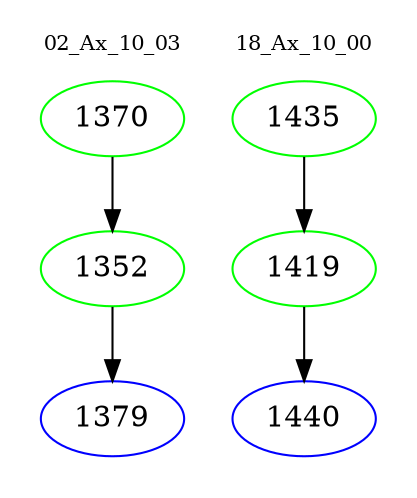 digraph{
subgraph cluster_0 {
color = white
label = "02_Ax_10_03";
fontsize=10;
T0_1370 [label="1370", color="green"]
T0_1370 -> T0_1352 [color="black"]
T0_1352 [label="1352", color="green"]
T0_1352 -> T0_1379 [color="black"]
T0_1379 [label="1379", color="blue"]
}
subgraph cluster_1 {
color = white
label = "18_Ax_10_00";
fontsize=10;
T1_1435 [label="1435", color="green"]
T1_1435 -> T1_1419 [color="black"]
T1_1419 [label="1419", color="green"]
T1_1419 -> T1_1440 [color="black"]
T1_1440 [label="1440", color="blue"]
}
}
